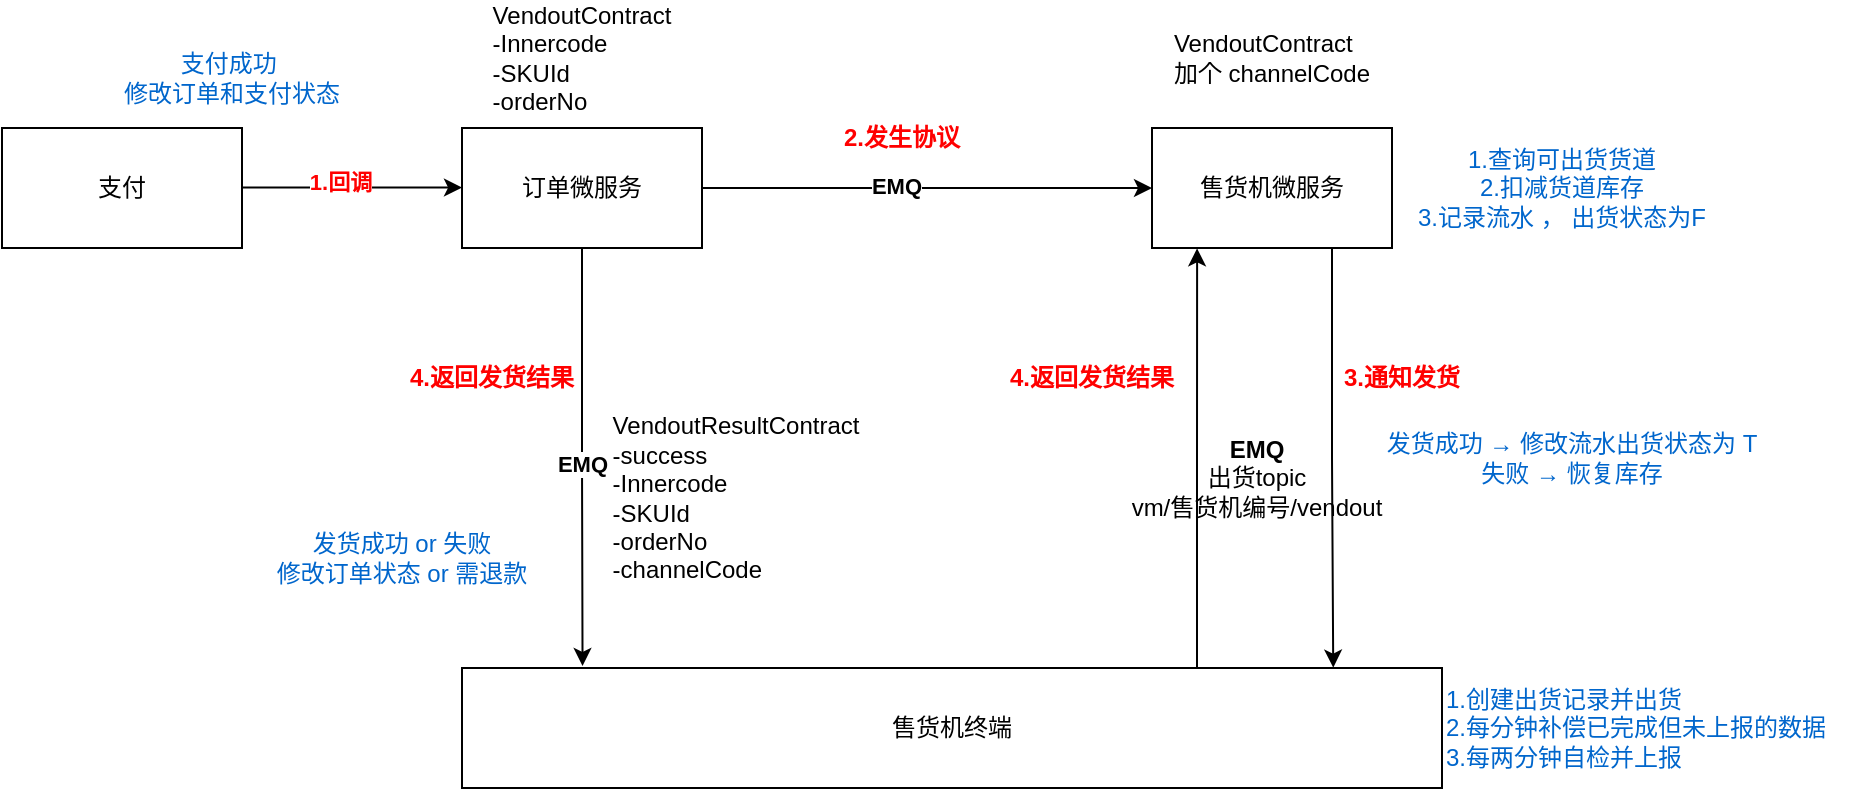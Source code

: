 <mxfile version="24.6.3" type="github">
  <diagram name="第 1 页" id="3OIGy40fdSbXdtrEvQ1d">
    <mxGraphModel dx="1049" dy="570" grid="1" gridSize="10" guides="1" tooltips="1" connect="1" arrows="1" fold="1" page="1" pageScale="1" pageWidth="827" pageHeight="1169" math="0" shadow="0">
      <root>
        <mxCell id="0" />
        <mxCell id="1" parent="0" />
        <mxCell id="P-4OkCxeizCS1oWZnwxX-5" style="edgeStyle=orthogonalEdgeStyle;rounded=0;orthogonalLoop=1;jettySize=auto;html=1;exitX=1;exitY=0.5;exitDx=0;exitDy=0;entryX=0;entryY=0.5;entryDx=0;entryDy=0;fontColor=#FF0000;" edge="1" parent="1">
          <mxGeometry relative="1" as="geometry">
            <mxPoint x="160" y="149.8" as="sourcePoint" />
            <mxPoint x="270" y="149.8" as="targetPoint" />
          </mxGeometry>
        </mxCell>
        <mxCell id="P-4OkCxeizCS1oWZnwxX-9" value="1.回调" style="edgeLabel;html=1;align=center;verticalAlign=middle;resizable=0;points=[];fontStyle=1;fontColor=#FF0000;" vertex="1" connectable="0" parent="P-4OkCxeizCS1oWZnwxX-5">
          <mxGeometry x="-0.109" y="3" relative="1" as="geometry">
            <mxPoint as="offset" />
          </mxGeometry>
        </mxCell>
        <mxCell id="P-4OkCxeizCS1oWZnwxX-1" value="支付" style="rounded=0;whiteSpace=wrap;html=1;" vertex="1" parent="1">
          <mxGeometry x="40" y="120" width="120" height="60" as="geometry" />
        </mxCell>
        <mxCell id="P-4OkCxeizCS1oWZnwxX-4" style="edgeStyle=orthogonalEdgeStyle;rounded=0;orthogonalLoop=1;jettySize=auto;html=1;exitX=1;exitY=0.5;exitDx=0;exitDy=0;entryX=0;entryY=0.5;entryDx=0;entryDy=0;" edge="1" parent="1" source="P-4OkCxeizCS1oWZnwxX-2" target="P-4OkCxeizCS1oWZnwxX-3">
          <mxGeometry relative="1" as="geometry" />
        </mxCell>
        <mxCell id="P-4OkCxeizCS1oWZnwxX-10" value="&lt;b&gt;EMQ&lt;/b&gt;" style="edgeLabel;html=1;align=center;verticalAlign=middle;resizable=0;points=[];" vertex="1" connectable="0" parent="P-4OkCxeizCS1oWZnwxX-4">
          <mxGeometry x="-0.136" y="1" relative="1" as="geometry">
            <mxPoint as="offset" />
          </mxGeometry>
        </mxCell>
        <mxCell id="P-4OkCxeizCS1oWZnwxX-2" value="订单微服务" style="rounded=0;whiteSpace=wrap;html=1;" vertex="1" parent="1">
          <mxGeometry x="270" y="120" width="120" height="60" as="geometry" />
        </mxCell>
        <mxCell id="P-4OkCxeizCS1oWZnwxX-3" value="售货机微服务" style="rounded=0;whiteSpace=wrap;html=1;" vertex="1" parent="1">
          <mxGeometry x="615" y="120" width="120" height="60" as="geometry" />
        </mxCell>
        <mxCell id="P-4OkCxeizCS1oWZnwxX-11" value="&lt;font color=&quot;#ff0000&quot;&gt;2.发生协议&lt;/font&gt;" style="text;html=1;align=center;verticalAlign=middle;whiteSpace=wrap;rounded=0;fontStyle=1" vertex="1" parent="1">
          <mxGeometry x="460" y="110" width="60" height="30" as="geometry" />
        </mxCell>
        <mxCell id="P-4OkCxeizCS1oWZnwxX-12" value="售货机终端" style="rounded=0;whiteSpace=wrap;html=1;" vertex="1" parent="1">
          <mxGeometry x="270" y="390" width="490" height="60" as="geometry" />
        </mxCell>
        <mxCell id="P-4OkCxeizCS1oWZnwxX-13" value="&lt;div style=&quot;text-align: left;&quot;&gt;&lt;span style=&quot;background-color: initial;&quot;&gt;VendoutContract&lt;/span&gt;&lt;/div&gt;&lt;div style=&quot;text-align: left;&quot;&gt;-Innercode&lt;/div&gt;&lt;div style=&quot;text-align: left;&quot;&gt;-SKUId&lt;/div&gt;&lt;div style=&quot;text-align: left;&quot;&gt;-orderNo&lt;/div&gt;" style="text;html=1;align=center;verticalAlign=middle;whiteSpace=wrap;rounded=0;" vertex="1" parent="1">
          <mxGeometry x="300" y="70" width="60" height="30" as="geometry" />
        </mxCell>
        <mxCell id="P-4OkCxeizCS1oWZnwxX-14" value="支付成功&amp;nbsp;&lt;div&gt;修改订单和支付状态&lt;/div&gt;" style="text;html=1;align=center;verticalAlign=middle;whiteSpace=wrap;rounded=0;fontColor=#0066CC;" vertex="1" parent="1">
          <mxGeometry x="90" y="80" width="130" height="30" as="geometry" />
        </mxCell>
        <mxCell id="P-4OkCxeizCS1oWZnwxX-15" value="&lt;div style=&quot;text-align: left;&quot;&gt;&lt;span style=&quot;background-color: initial;&quot;&gt;VendoutContract&lt;/span&gt;&lt;/div&gt;&lt;div style=&quot;text-align: left;&quot;&gt;加个 channelCode&lt;/div&gt;" style="text;html=1;align=center;verticalAlign=middle;whiteSpace=wrap;rounded=0;" vertex="1" parent="1">
          <mxGeometry x="610" y="70" width="130" height="30" as="geometry" />
        </mxCell>
        <mxCell id="P-4OkCxeizCS1oWZnwxX-17" style="edgeStyle=orthogonalEdgeStyle;rounded=0;orthogonalLoop=1;jettySize=auto;html=1;exitX=0.75;exitY=1;exitDx=0;exitDy=0;entryX=0.889;entryY=-0.003;entryDx=0;entryDy=0;entryPerimeter=0;" edge="1" parent="1" source="P-4OkCxeizCS1oWZnwxX-3" target="P-4OkCxeizCS1oWZnwxX-12">
          <mxGeometry relative="1" as="geometry">
            <mxPoint x="705" y="385" as="targetPoint" />
          </mxGeometry>
        </mxCell>
        <mxCell id="P-4OkCxeizCS1oWZnwxX-19" style="edgeStyle=orthogonalEdgeStyle;rounded=0;orthogonalLoop=1;jettySize=auto;html=1;exitX=0.75;exitY=0;exitDx=0;exitDy=0;entryX=0.188;entryY=1.003;entryDx=0;entryDy=0;entryPerimeter=0;labelBackgroundColor=default;" edge="1" parent="1" source="P-4OkCxeizCS1oWZnwxX-12" target="P-4OkCxeizCS1oWZnwxX-3">
          <mxGeometry relative="1" as="geometry" />
        </mxCell>
        <mxCell id="P-4OkCxeizCS1oWZnwxX-20" style="edgeStyle=orthogonalEdgeStyle;rounded=0;orthogonalLoop=1;jettySize=auto;html=1;exitX=0.5;exitY=1;exitDx=0;exitDy=0;entryX=0.123;entryY=-0.017;entryDx=0;entryDy=0;entryPerimeter=0;" edge="1" parent="1" source="P-4OkCxeizCS1oWZnwxX-2" target="P-4OkCxeizCS1oWZnwxX-12">
          <mxGeometry relative="1" as="geometry" />
        </mxCell>
        <mxCell id="P-4OkCxeizCS1oWZnwxX-30" value="&lt;b&gt;EMQ&lt;/b&gt;" style="edgeLabel;html=1;align=center;verticalAlign=middle;resizable=0;points=[];" vertex="1" connectable="0" parent="P-4OkCxeizCS1oWZnwxX-20">
          <mxGeometry x="0.034" y="-1" relative="1" as="geometry">
            <mxPoint as="offset" />
          </mxGeometry>
        </mxCell>
        <mxCell id="P-4OkCxeizCS1oWZnwxX-21" value="&lt;b&gt;EMQ&lt;/b&gt;&lt;div&gt;出货topic&lt;/div&gt;&lt;div&gt;vm/售货机编号/vendout&lt;/div&gt;" style="text;html=1;align=center;verticalAlign=middle;whiteSpace=wrap;rounded=0;" vertex="1" parent="1">
          <mxGeometry x="600" y="280" width="135" height="30" as="geometry" />
        </mxCell>
        <mxCell id="P-4OkCxeizCS1oWZnwxX-22" value="3.通知发货" style="text;html=1;align=center;verticalAlign=middle;whiteSpace=wrap;rounded=0;fontStyle=1;fontColor=#FF0000;" vertex="1" parent="1">
          <mxGeometry x="710" y="230" width="60" height="30" as="geometry" />
        </mxCell>
        <mxCell id="P-4OkCxeizCS1oWZnwxX-23" value="&lt;b&gt;4.返回发货结果&lt;/b&gt;" style="text;html=1;align=center;verticalAlign=middle;whiteSpace=wrap;rounded=0;fontColor=#FF0000;" vertex="1" parent="1">
          <mxGeometry x="540" y="230" width="90" height="30" as="geometry" />
        </mxCell>
        <mxCell id="P-4OkCxeizCS1oWZnwxX-24" value="&lt;b&gt;4.返回发货结果&lt;/b&gt;" style="text;html=1;align=center;verticalAlign=middle;whiteSpace=wrap;rounded=0;fontColor=#FF0000;" vertex="1" parent="1">
          <mxGeometry x="240" y="230" width="90" height="30" as="geometry" />
        </mxCell>
        <mxCell id="P-4OkCxeizCS1oWZnwxX-25" value="&lt;div style=&quot;text-align: left;&quot;&gt;&lt;span style=&quot;background-color: initial;&quot;&gt;VendoutResultContract&lt;/span&gt;&lt;/div&gt;&lt;div style=&quot;text-align: left;&quot;&gt;&lt;span style=&quot;background-color: initial;&quot;&gt;-success&lt;/span&gt;&lt;/div&gt;&lt;div style=&quot;text-align: left;&quot;&gt;-Innercode&lt;/div&gt;&lt;div style=&quot;text-align: left;&quot;&gt;-SKUId&lt;/div&gt;&lt;div style=&quot;text-align: left;&quot;&gt;-orderNo&lt;/div&gt;&lt;div style=&quot;text-align: left;&quot;&gt;-channelCode&lt;/div&gt;" style="text;html=1;align=center;verticalAlign=middle;whiteSpace=wrap;rounded=0;" vertex="1" parent="1">
          <mxGeometry x="354" y="290" width="106" height="30" as="geometry" />
        </mxCell>
        <mxCell id="P-4OkCxeizCS1oWZnwxX-26" value="发货成功 or 失败&lt;div&gt;修改订单状态 or 需退款&lt;/div&gt;" style="text;html=1;align=center;verticalAlign=middle;whiteSpace=wrap;rounded=0;fontColor=#0066CC;" vertex="1" parent="1">
          <mxGeometry x="170" y="320" width="140" height="30" as="geometry" />
        </mxCell>
        <mxCell id="P-4OkCxeizCS1oWZnwxX-27" value="&lt;font color=&quot;#0066cc&quot;&gt;1.查询可出货货道&lt;/font&gt;&lt;div&gt;&lt;font color=&quot;#0066cc&quot;&gt;2.扣减货道库存&lt;/font&gt;&lt;/div&gt;&lt;div&gt;&lt;font color=&quot;#0066cc&quot;&gt;3.记录流水 ， 出货状态为F&lt;/font&gt;&lt;/div&gt;" style="text;html=1;align=center;verticalAlign=middle;whiteSpace=wrap;rounded=0;" vertex="1" parent="1">
          <mxGeometry x="740" y="135" width="160" height="30" as="geometry" />
        </mxCell>
        <mxCell id="P-4OkCxeizCS1oWZnwxX-28" value="发货成功 → 修改流水出货状态为 T&lt;div&gt;失败 → 恢复库存&lt;/div&gt;" style="text;html=1;align=center;verticalAlign=middle;whiteSpace=wrap;rounded=0;fontColor=#0066CC;" vertex="1" parent="1">
          <mxGeometry x="720" y="270" width="210" height="30" as="geometry" />
        </mxCell>
        <mxCell id="P-4OkCxeizCS1oWZnwxX-29" value="&lt;font color=&quot;#0066cc&quot;&gt;1.创建出货记录并出货&lt;/font&gt;&lt;div&gt;&lt;font color=&quot;#0066cc&quot;&gt;2.每分钟补偿已完成但未上报的数据&lt;/font&gt;&lt;/div&gt;&lt;div&gt;&lt;font color=&quot;#0066cc&quot;&gt;3.每两分钟自检并上报&lt;/font&gt;&lt;/div&gt;" style="text;html=1;align=left;verticalAlign=middle;whiteSpace=wrap;rounded=0;" vertex="1" parent="1">
          <mxGeometry x="760" y="405" width="203" height="30" as="geometry" />
        </mxCell>
      </root>
    </mxGraphModel>
  </diagram>
</mxfile>
